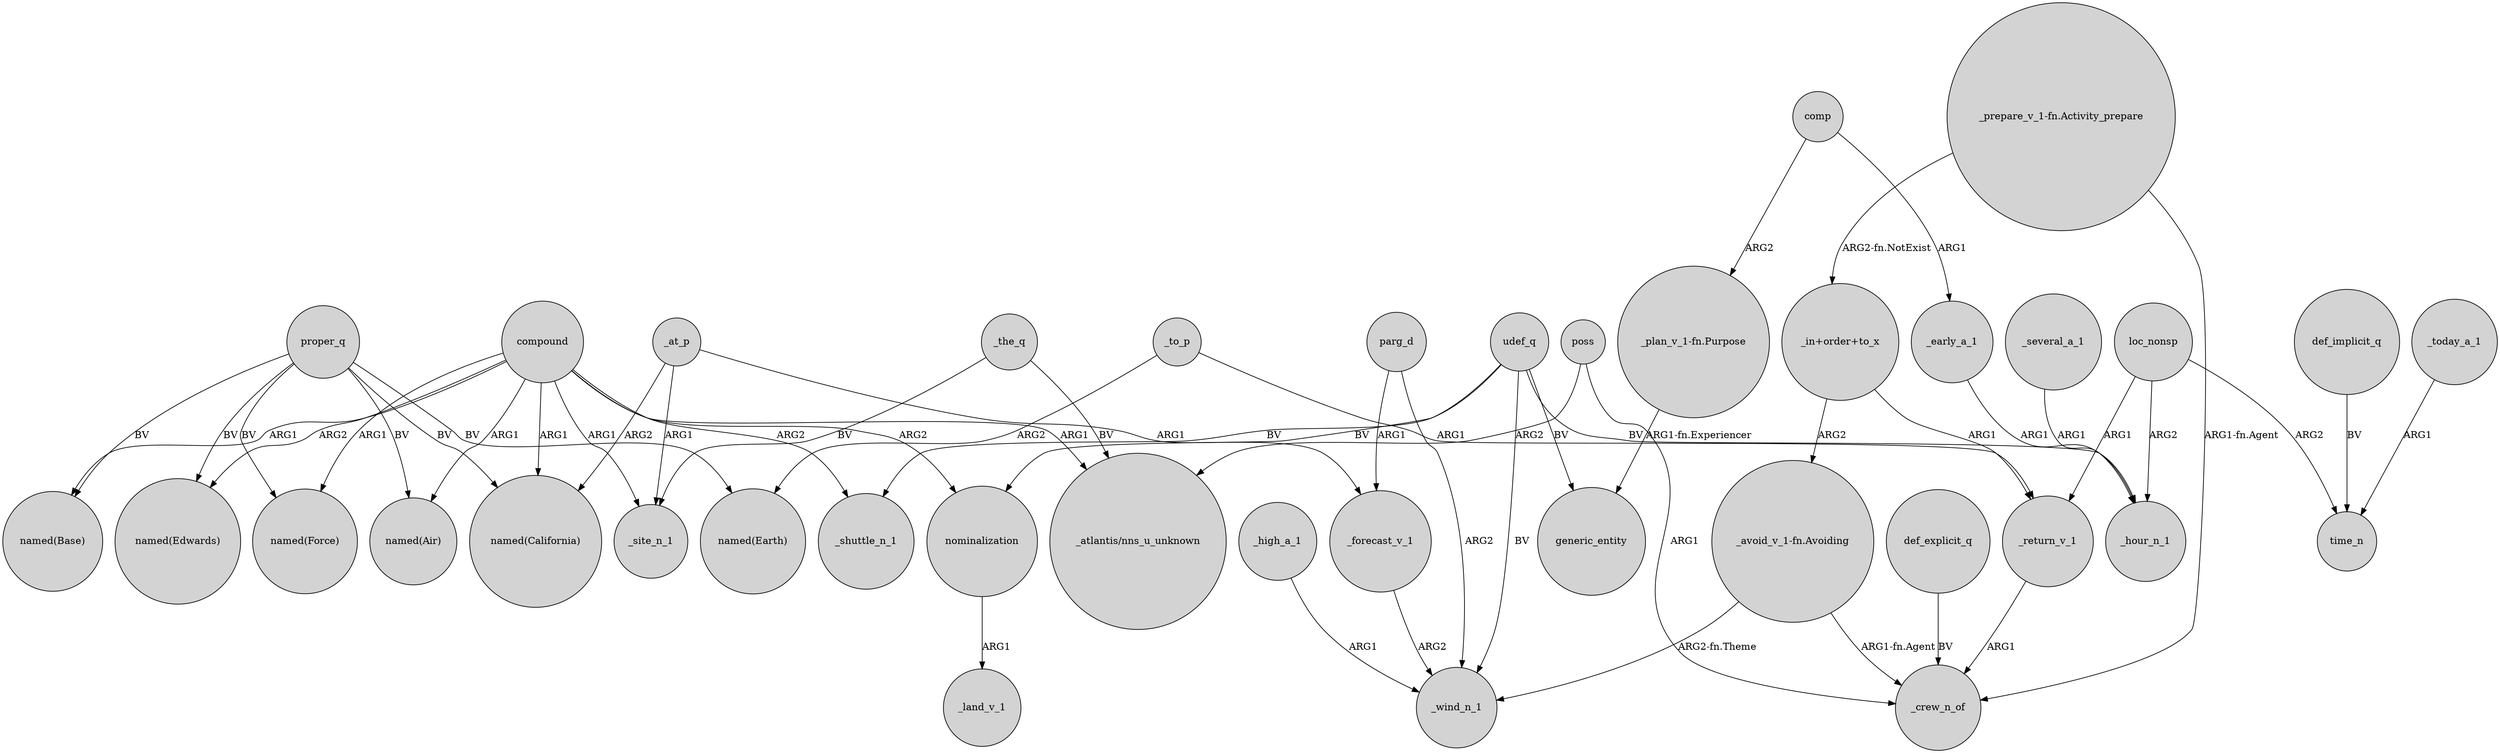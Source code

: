 digraph {
	node [shape=circle style=filled]
	poss -> _crew_n_of [label=ARG1]
	_the_q -> "_atlantis/nns_u_unknown" [label=BV]
	_the_q -> _site_n_1 [label=BV]
	compound -> "named(Base)" [label=ARG1]
	_return_v_1 -> _crew_n_of [label=ARG1]
	_early_a_1 -> _hour_n_1 [label=ARG1]
	_to_p -> _return_v_1 [label=ARG1]
	_today_a_1 -> time_n [label=ARG1]
	udef_q -> generic_entity [label=BV]
	comp -> "_plan_v_1-fn.Purpose" [label=ARG2]
	_at_p -> _forecast_v_1 [label=ARG1]
	loc_nonsp -> _hour_n_1 [label=ARG2]
	parg_d -> _wind_n_1 [label=ARG2]
	nominalization -> _land_v_1 [label=ARG1]
	_at_p -> "named(California)" [label=ARG2]
	udef_q -> _wind_n_1 [label=BV]
	compound -> _shuttle_n_1 [label=ARG2]
	udef_q -> _shuttle_n_1 [label=BV]
	proper_q -> "named(Air)" [label=BV]
	"_in+order+to_x" -> _return_v_1 [label=ARG1]
	udef_q -> _hour_n_1 [label=BV]
	proper_q -> "named(California)" [label=BV]
	compound -> "named(Force)" [label=ARG1]
	"_avoid_v_1-fn.Avoiding" -> _crew_n_of [label="ARG1-fn.Agent"]
	compound -> "_atlantis/nns_u_unknown" [label=ARG1]
	compound -> nominalization [label=ARG2]
	def_explicit_q -> _crew_n_of [label=BV]
	proper_q -> "named(Force)" [label=BV]
	loc_nonsp -> time_n [label=ARG2]
	_high_a_1 -> _wind_n_1 [label=ARG1]
	comp -> _early_a_1 [label=ARG1]
	compound -> "named(Edwards)" [label=ARG2]
	"_plan_v_1-fn.Purpose" -> generic_entity [label="ARG1-fn.Experiencer"]
	"_prepare_v_1-fn.Activity_prepare" -> "_in+order+to_x" [label="ARG2-fn.NotExist"]
	"_avoid_v_1-fn.Avoiding" -> _wind_n_1 [label="ARG2-fn.Theme"]
	compound -> "named(California)" [label=ARG1]
	proper_q -> "named(Earth)" [label=BV]
	_at_p -> _site_n_1 [label=ARG1]
	compound -> "named(Air)" [label=ARG1]
	proper_q -> "named(Base)" [label=BV]
	udef_q -> nominalization [label=BV]
	proper_q -> "named(Edwards)" [label=BV]
	poss -> "_atlantis/nns_u_unknown" [label=ARG2]
	parg_d -> _forecast_v_1 [label=ARG1]
	_to_p -> "named(Earth)" [label=ARG2]
	loc_nonsp -> _return_v_1 [label=ARG1]
	compound -> _site_n_1 [label=ARG1]
	_forecast_v_1 -> _wind_n_1 [label=ARG2]
	"_prepare_v_1-fn.Activity_prepare" -> _crew_n_of [label="ARG1-fn.Agent"]
	"_in+order+to_x" -> "_avoid_v_1-fn.Avoiding" [label=ARG2]
	def_implicit_q -> time_n [label=BV]
	_several_a_1 -> _hour_n_1 [label=ARG1]
}
